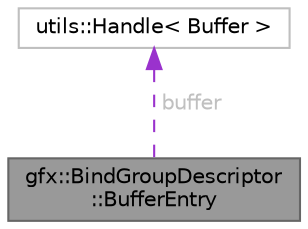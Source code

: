 digraph "gfx::BindGroupDescriptor::BufferEntry"
{
 // LATEX_PDF_SIZE
  bgcolor="transparent";
  edge [fontname=Helvetica,fontsize=10,labelfontname=Helvetica,labelfontsize=10];
  node [fontname=Helvetica,fontsize=10,shape=box,height=0.2,width=0.4];
  Node1 [id="Node000001",label="gfx::BindGroupDescriptor\l::BufferEntry",height=0.2,width=0.4,color="gray40", fillcolor="grey60", style="filled", fontcolor="black",tooltip="Represents a buffer bound to a specific slot."];
  Node2 -> Node1 [id="edge1_Node000001_Node000002",dir="back",color="darkorchid3",style="dashed",tooltip=" ",label=<<TABLE CELLBORDER="0" BORDER="0"><TR><TD VALIGN="top" ALIGN="LEFT" CELLPADDING="1" CELLSPACING="0">buffer</TD></TR>
</TABLE>> ,fontcolor="grey" ];
  Node2 [id="Node000002",label="utils::Handle\< Buffer \>",height=0.2,width=0.4,color="grey75", fillcolor="white", style="filled",URL="$classutils_1_1_handle.html",tooltip=" "];
}
